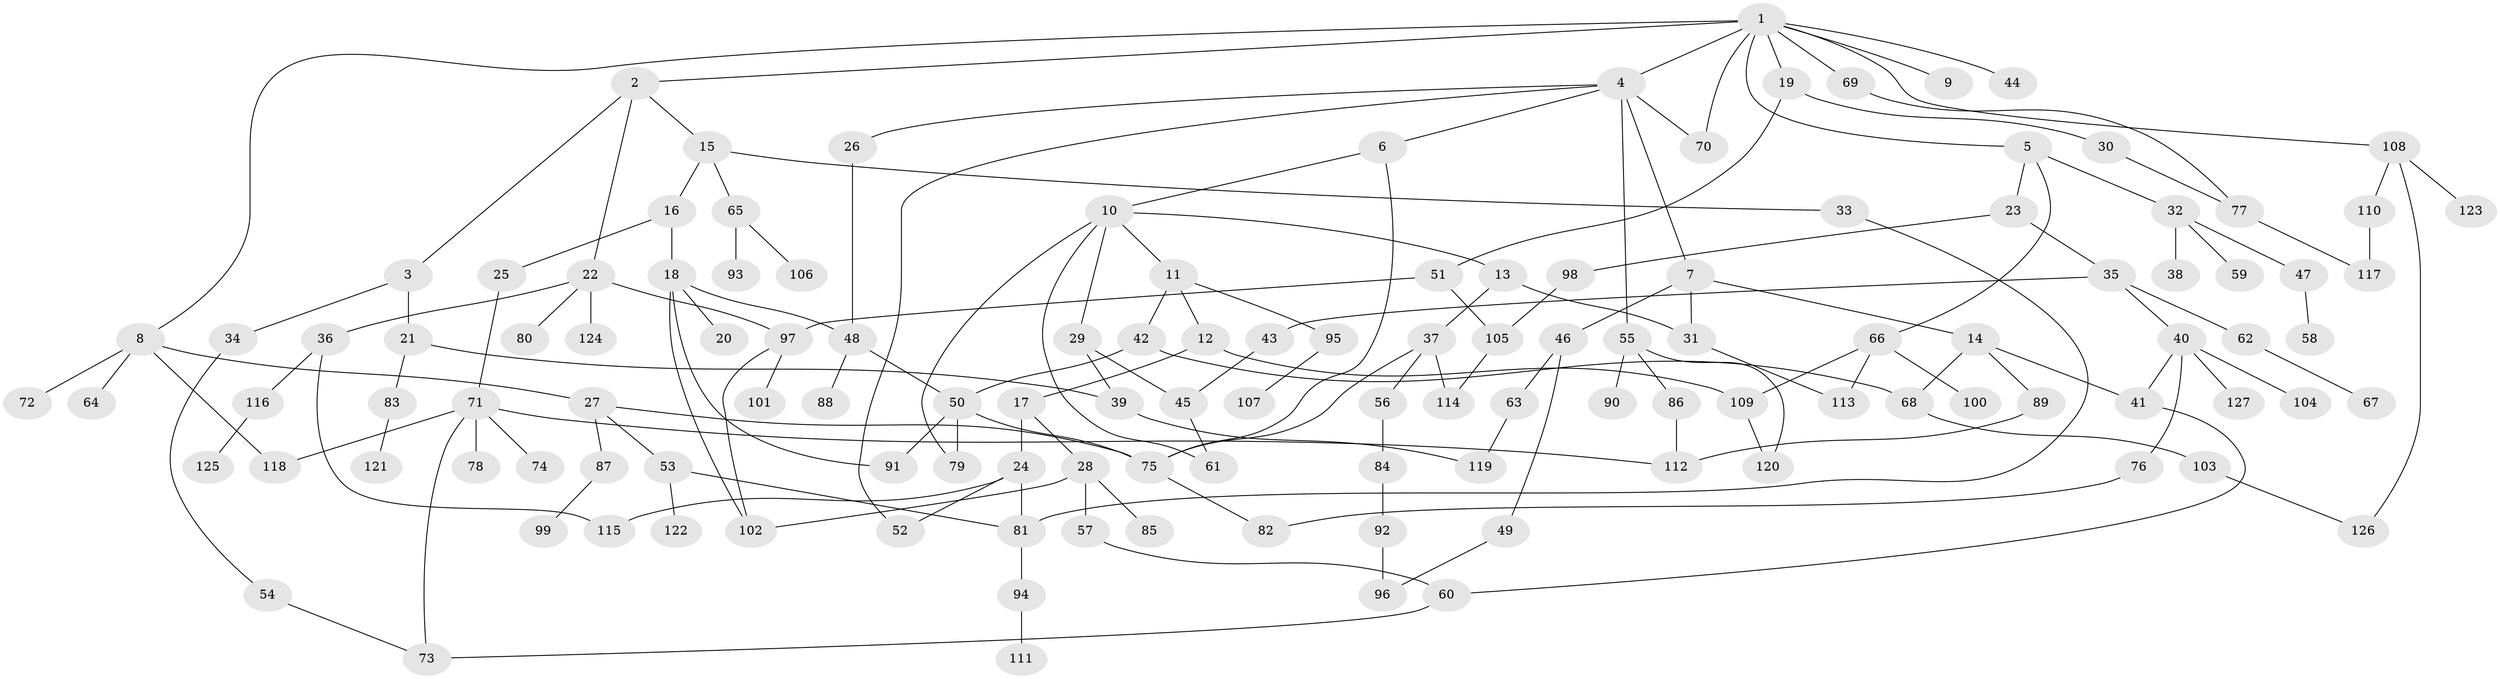 // coarse degree distribution, {12: 0.011363636363636364, 6: 0.045454545454545456, 3: 0.20454545454545456, 9: 0.011363636363636364, 4: 0.10227272727272728, 1: 0.2727272727272727, 8: 0.011363636363636364, 5: 0.06818181818181818, 7: 0.011363636363636364, 2: 0.26136363636363635}
// Generated by graph-tools (version 1.1) at 2025/23/03/03/25 07:23:34]
// undirected, 127 vertices, 164 edges
graph export_dot {
graph [start="1"]
  node [color=gray90,style=filled];
  1;
  2;
  3;
  4;
  5;
  6;
  7;
  8;
  9;
  10;
  11;
  12;
  13;
  14;
  15;
  16;
  17;
  18;
  19;
  20;
  21;
  22;
  23;
  24;
  25;
  26;
  27;
  28;
  29;
  30;
  31;
  32;
  33;
  34;
  35;
  36;
  37;
  38;
  39;
  40;
  41;
  42;
  43;
  44;
  45;
  46;
  47;
  48;
  49;
  50;
  51;
  52;
  53;
  54;
  55;
  56;
  57;
  58;
  59;
  60;
  61;
  62;
  63;
  64;
  65;
  66;
  67;
  68;
  69;
  70;
  71;
  72;
  73;
  74;
  75;
  76;
  77;
  78;
  79;
  80;
  81;
  82;
  83;
  84;
  85;
  86;
  87;
  88;
  89;
  90;
  91;
  92;
  93;
  94;
  95;
  96;
  97;
  98;
  99;
  100;
  101;
  102;
  103;
  104;
  105;
  106;
  107;
  108;
  109;
  110;
  111;
  112;
  113;
  114;
  115;
  116;
  117;
  118;
  119;
  120;
  121;
  122;
  123;
  124;
  125;
  126;
  127;
  1 -- 2;
  1 -- 4;
  1 -- 5;
  1 -- 8;
  1 -- 9;
  1 -- 19;
  1 -- 44;
  1 -- 69;
  1 -- 108;
  1 -- 70;
  2 -- 3;
  2 -- 15;
  2 -- 22;
  3 -- 21;
  3 -- 34;
  4 -- 6;
  4 -- 7;
  4 -- 26;
  4 -- 55;
  4 -- 70;
  4 -- 52;
  5 -- 23;
  5 -- 32;
  5 -- 66;
  6 -- 10;
  6 -- 75;
  7 -- 14;
  7 -- 46;
  7 -- 31;
  8 -- 27;
  8 -- 64;
  8 -- 72;
  8 -- 118;
  10 -- 11;
  10 -- 13;
  10 -- 29;
  10 -- 61;
  10 -- 79;
  11 -- 12;
  11 -- 42;
  11 -- 95;
  12 -- 17;
  12 -- 109;
  13 -- 31;
  13 -- 37;
  14 -- 68;
  14 -- 89;
  14 -- 41;
  15 -- 16;
  15 -- 33;
  15 -- 65;
  16 -- 18;
  16 -- 25;
  17 -- 24;
  17 -- 28;
  18 -- 20;
  18 -- 48;
  18 -- 102;
  18 -- 91;
  19 -- 30;
  19 -- 51;
  21 -- 83;
  21 -- 39;
  22 -- 36;
  22 -- 80;
  22 -- 124;
  22 -- 97;
  23 -- 35;
  23 -- 98;
  24 -- 52;
  24 -- 81;
  24 -- 115;
  25 -- 71;
  26 -- 48;
  27 -- 53;
  27 -- 87;
  27 -- 75;
  28 -- 57;
  28 -- 85;
  28 -- 102;
  29 -- 39;
  29 -- 45;
  30 -- 77;
  31 -- 113;
  32 -- 38;
  32 -- 47;
  32 -- 59;
  33 -- 81;
  34 -- 54;
  35 -- 40;
  35 -- 43;
  35 -- 62;
  36 -- 115;
  36 -- 116;
  37 -- 56;
  37 -- 75;
  37 -- 114;
  39 -- 119;
  40 -- 41;
  40 -- 76;
  40 -- 104;
  40 -- 127;
  41 -- 60;
  42 -- 68;
  42 -- 50;
  43 -- 45;
  45 -- 61;
  46 -- 49;
  46 -- 63;
  47 -- 58;
  48 -- 50;
  48 -- 88;
  49 -- 96;
  50 -- 79;
  50 -- 91;
  50 -- 75;
  51 -- 97;
  51 -- 105;
  53 -- 81;
  53 -- 122;
  54 -- 73;
  55 -- 86;
  55 -- 90;
  55 -- 120;
  56 -- 84;
  57 -- 60;
  60 -- 73;
  62 -- 67;
  63 -- 119;
  65 -- 93;
  65 -- 106;
  66 -- 100;
  66 -- 113;
  66 -- 109;
  68 -- 103;
  69 -- 77;
  71 -- 73;
  71 -- 74;
  71 -- 78;
  71 -- 112;
  71 -- 118;
  75 -- 82;
  76 -- 82;
  77 -- 117;
  81 -- 94;
  83 -- 121;
  84 -- 92;
  86 -- 112;
  87 -- 99;
  89 -- 112;
  92 -- 96;
  94 -- 111;
  95 -- 107;
  97 -- 101;
  97 -- 102;
  98 -- 105;
  103 -- 126;
  105 -- 114;
  108 -- 110;
  108 -- 123;
  108 -- 126;
  109 -- 120;
  110 -- 117;
  116 -- 125;
}
